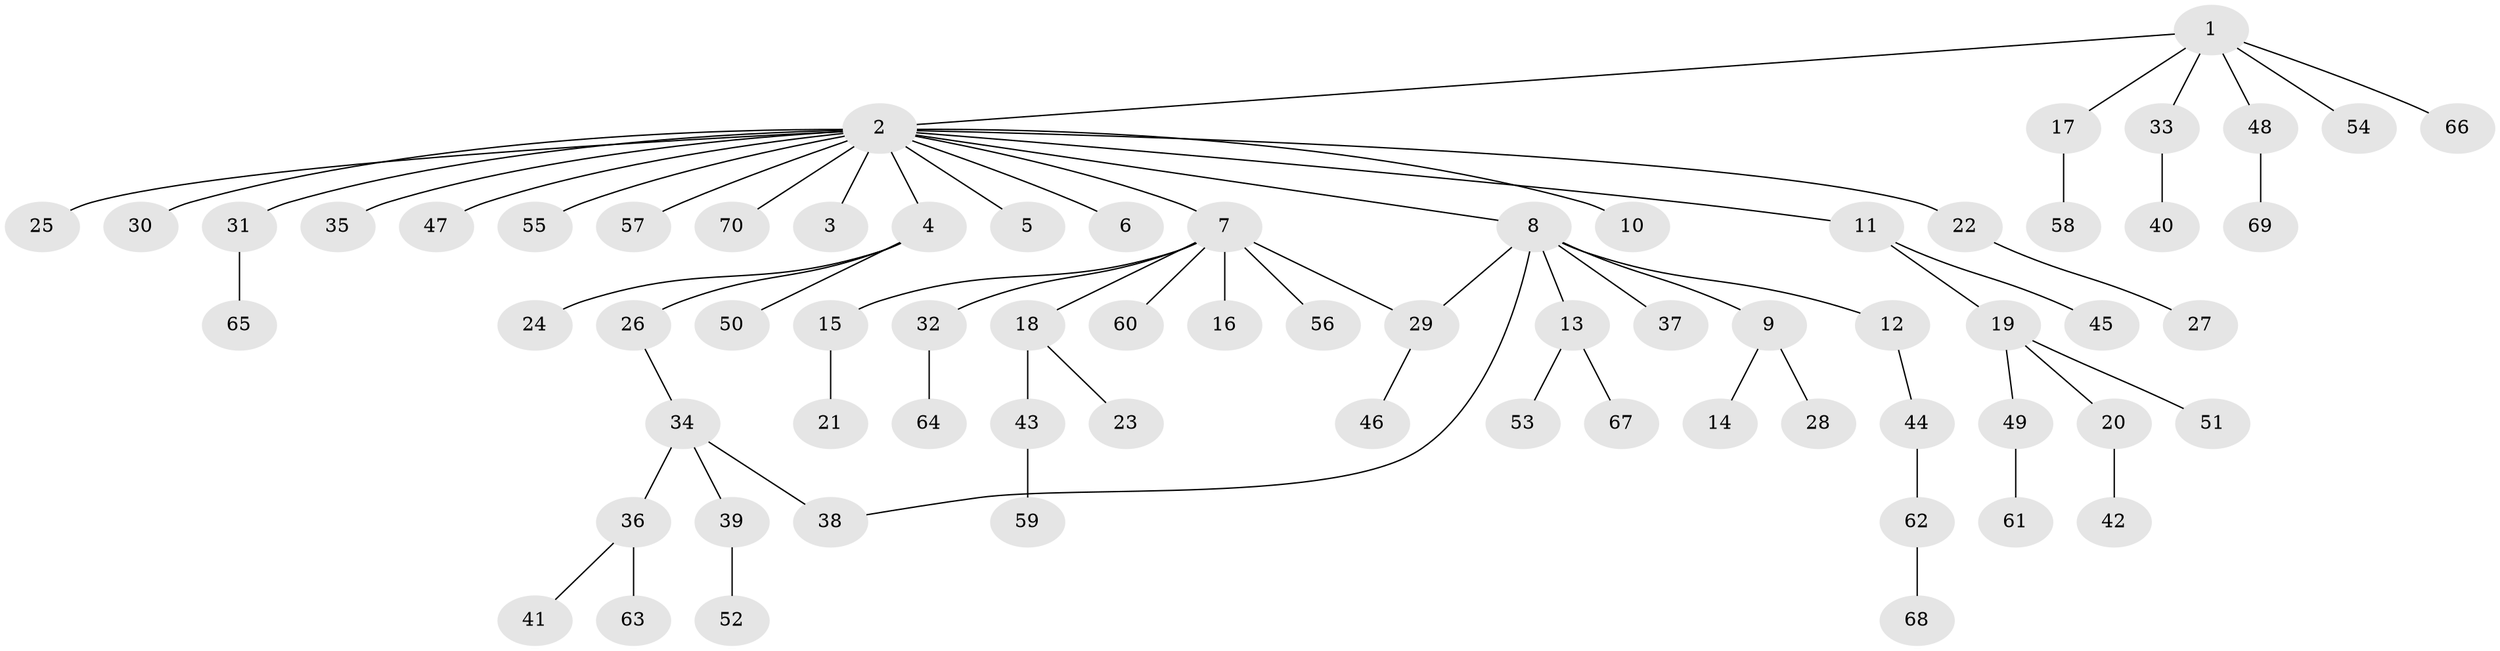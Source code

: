 // Generated by graph-tools (version 1.1) at 2025/25/03/09/25 03:25:59]
// undirected, 70 vertices, 71 edges
graph export_dot {
graph [start="1"]
  node [color=gray90,style=filled];
  1;
  2;
  3;
  4;
  5;
  6;
  7;
  8;
  9;
  10;
  11;
  12;
  13;
  14;
  15;
  16;
  17;
  18;
  19;
  20;
  21;
  22;
  23;
  24;
  25;
  26;
  27;
  28;
  29;
  30;
  31;
  32;
  33;
  34;
  35;
  36;
  37;
  38;
  39;
  40;
  41;
  42;
  43;
  44;
  45;
  46;
  47;
  48;
  49;
  50;
  51;
  52;
  53;
  54;
  55;
  56;
  57;
  58;
  59;
  60;
  61;
  62;
  63;
  64;
  65;
  66;
  67;
  68;
  69;
  70;
  1 -- 2;
  1 -- 17;
  1 -- 33;
  1 -- 48;
  1 -- 54;
  1 -- 66;
  2 -- 3;
  2 -- 4;
  2 -- 5;
  2 -- 6;
  2 -- 7;
  2 -- 8;
  2 -- 10;
  2 -- 11;
  2 -- 22;
  2 -- 25;
  2 -- 30;
  2 -- 31;
  2 -- 35;
  2 -- 47;
  2 -- 55;
  2 -- 57;
  2 -- 70;
  4 -- 24;
  4 -- 26;
  4 -- 50;
  7 -- 15;
  7 -- 16;
  7 -- 18;
  7 -- 29;
  7 -- 32;
  7 -- 56;
  7 -- 60;
  8 -- 9;
  8 -- 12;
  8 -- 13;
  8 -- 29;
  8 -- 37;
  8 -- 38;
  9 -- 14;
  9 -- 28;
  11 -- 19;
  11 -- 45;
  12 -- 44;
  13 -- 53;
  13 -- 67;
  15 -- 21;
  17 -- 58;
  18 -- 23;
  18 -- 43;
  19 -- 20;
  19 -- 49;
  19 -- 51;
  20 -- 42;
  22 -- 27;
  26 -- 34;
  29 -- 46;
  31 -- 65;
  32 -- 64;
  33 -- 40;
  34 -- 36;
  34 -- 38;
  34 -- 39;
  36 -- 41;
  36 -- 63;
  39 -- 52;
  43 -- 59;
  44 -- 62;
  48 -- 69;
  49 -- 61;
  62 -- 68;
}
